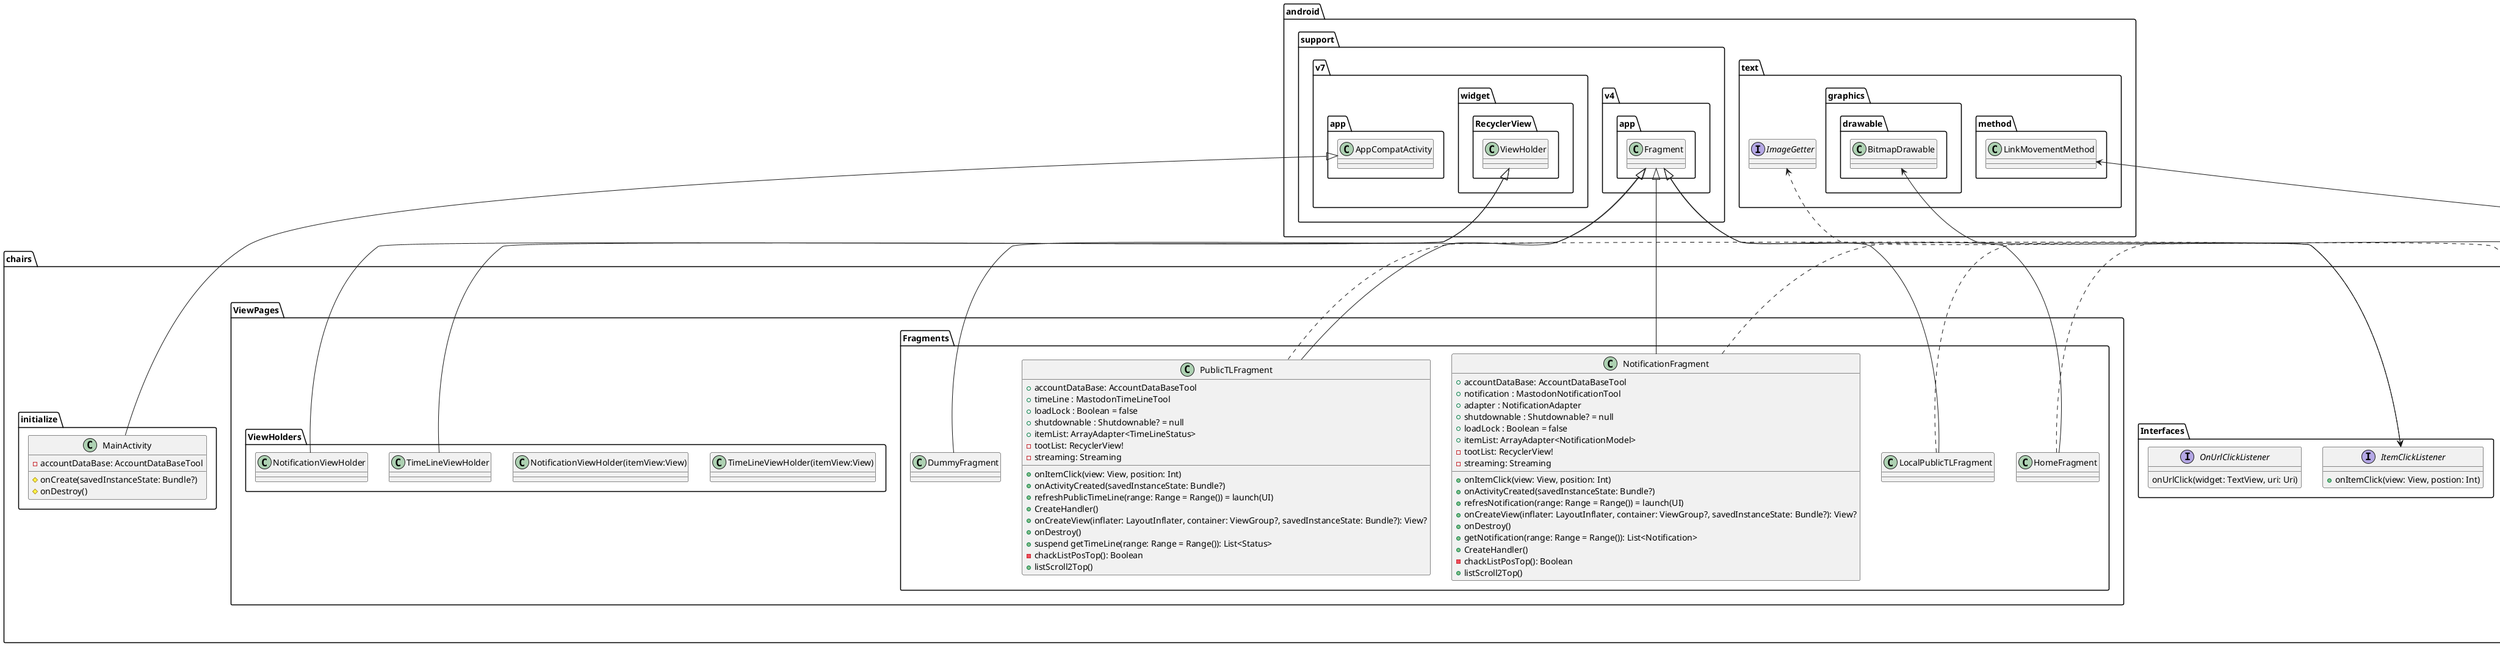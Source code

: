 @startuml
package android{
    package text{
        interface ImageGetter
        package method{
            class LinkMovementMethod
        }
        package graphics{
            package drawable{
                class BitmapDrawable
            }
        }

    }
    package support{
        package v4{
            package app{
                class Fragment
            }
        }
        package v7{
            package widget{
                package RecyclerView{
                    class ViewHolder
                }
            }
            package app{
                class AppCompatActivity
            }
        }
    }
}
package com.bumptech.glide.request.target{
    class SimpleTarget
}
package chairs{
    package data{
        package database{
            class MastodonAccount{
                + id : String
                + instanceName : String
                + userName : String
                + accessToken : String
                + lastLogin : Date
            }
        }

        package model{
            class NotificationModel{
                + createAt(context : Context, now : Long) : String
                + tootCreateAt : Long
                + type : String?
                + actionUserName : String?
                + actionAcater : String?
                + id : Long
                + content() : String
            }

            class TimeLineStatus{
                - offsetMap : Map
                + isFavourited : Boolean
                + favouritedCount() : Int
                + isReblogged : Boolean
                + rebloggedCount() : Int
                + reblog : TimeLineStatus?
                + content() : String
                + displayName() : String
                + spoilerText() : String
                + createAt(context : Context, now : Long) : String
                + isSensitive : Boolean
                + isCW : Boolean
                + spoilerText : String
                + avater : String
                + userName : String
                + displayName : String
                + tootID : Long
                + tootCreateAt : Long
                + via : String
                + isMediaAttach : Boolean
                + mediaAttachments List<Attachment>
            }
        }
    }
    package extensions{
        class String{
            + fromHtml(context: Context, textView : TextView) : Spanned
            + toIsoZonedDateTime() : ZonedDateTime
            + showToast(context: Context?, duration: Int)
            + showToastLogD(context: Context?, tag: String = "Debug")
            + showToastLogE(context: Context?, tag: String = "Error")
        }
        note left: 拡張メソッド
        class MutableLinkMovementMethod{
            - listener: OnUrlClickListener?
            + setOnUrlClickListener(l: OnUrlClickListener)
            + onTouchEvent(widget: TextView, buffer: Spannable, event: MotionEvent): Boolean
        }
        MutableLinkMovementMethod -up-> LinkMovementMethod
    }
    package Images{
        class PhotoViewActivity{
            # onCreate(savedInstanceState: Bundle?)
        }
        class URLImageParser{
            - targets: ArrayList<Any>
            + getDrawable(url: String): Drawable
        }
        URLImageParser .up-> ImageGetter
        class BitmapTarget{
            + onResourceReady(resource: Bitmap, glideAnimation: Transition<in Bitmap>?)
        }
        BitmapTarget -up-> SimpleTarget
        class UrlDrawable{
            + drawable: Drawable?
            + draw(canvas: Canvas)
        }
        UrlDrawable -up-> BitmapDrawable
    }
    package Interfaces{
        interface ItemClickListener{
            + onItemClick(view: View, postion: Int)
        }
        interface OnUrlClickListener{
            onUrlClick(widget: TextView, uri: Uri)
        }
    }
    package initialize{
        class MainActivity{
            - accountDataBase: AccountDataBaseTool
            # onCreate(savedInstanceState: Bundle?)
            # onDestroy()
        }
        MainActivity -|> AppCompatActivity
    }
    package ViewPages{
        package Fragments{
            class DummyFragment{

            }
            class HomeFragment{

            }
            class LocalPublicTLFragment{

            }
            class NotificationFragment{
                + accountDataBase: AccountDataBaseTool
                + notification : MastodonNotificationTool
                + adapter : NotificationAdapter
                + shutdownable : Shutdownable? = null
                + loadLock : Boolean = false
                + itemList: ArrayAdapter<NotificationModel>
                - tootList: RecyclerView!
                - streaming: Streaming
                + onItemClick(view: View, position: Int)
                + onActivityCreated(savedInstanceState: Bundle?)
                + refresNotification(range: Range = Range()) = launch(UI)
                + onCreateView(inflater: LayoutInflater, container: ViewGroup?, savedInstanceState: Bundle?): View?
                + onDestroy()
                + getNotification(range: Range = Range()): List<Notification>
                + CreateHandler()
                - chackListPosTop(): Boolean
                + listScroll2Top()
            }
            class PublicTLFragment{
                + accountDataBase: AccountDataBaseTool
                + timeLine : MastodonTimeLineTool
                + loadLock : Boolean = false
                + shutdownable : Shutdownable? = null
                + itemList: ArrayAdapter<TimeLineStatus>
                - tootList: RecyclerView!
                - streaming: Streaming
                + onItemClick(view: View, position: Int)
                + onActivityCreated(savedInstanceState: Bundle?)
                + refreshPublicTimeLine(range: Range = Range()) = launch(UI)
                + CreateHandler()
                + onCreateView(inflater: LayoutInflater, container: ViewGroup?, savedInstanceState: Bundle?): View?
                + onDestroy()
                + suspend getTimeLine(range: Range = Range()): List<Status>
                - chackListPosTop(): Boolean
                + listScroll2Top()
            }
            DummyFragment -up-|> Fragment
            HomeFragment -up-|> Fragment
            HomeFragment .> ItemClickListener
            LocalPublicTLFragment -up-|> Fragment
            LocalPublicTLFragment .> ItemClickListener
            NotificationFragment -up-|> Fragment
            NotificationFragment .> ItemClickListener
            PublicTLFragment -up-|> Fragment
            PublicTLFragment .> ItemClickListener
        }
        package ViewHolders{
            class TimeLineViewHolder(itemView:View){

            }
            class NotificationViewHolder(itemView:View){

            }
            TimeLineViewHolder -up-|> ViewHolder
            NotificationViewHolder -up-|> ViewHolder
        }
    }
}
@enduml

